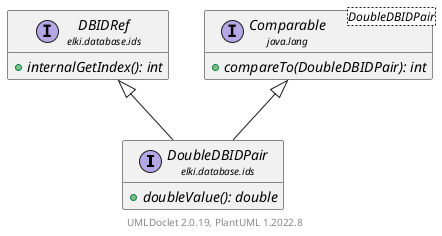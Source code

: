 @startuml
    remove .*\.(Instance|Par|Parameterizer|Factory)$
    set namespaceSeparator none
    hide empty fields
    hide empty methods

    interface "<size:14>DoubleDBIDPair\n<size:10>elki.database.ids" as elki.database.ids.DoubleDBIDPair [[DoubleDBIDPair.html]] {
        {abstract} +doubleValue(): double
    }

    interface "<size:14>DBIDRef\n<size:10>elki.database.ids" as elki.database.ids.DBIDRef [[DBIDRef.html]] {
        {abstract} +internalGetIndex(): int
    }
    interface "<size:14>Comparable\n<size:10>java.lang" as java.lang.Comparable<DoubleDBIDPair> {
        {abstract} +compareTo(DoubleDBIDPair): int
    }

    elki.database.ids.DBIDRef <|-- elki.database.ids.DoubleDBIDPair
    java.lang.Comparable <|-- elki.database.ids.DoubleDBIDPair

    center footer UMLDoclet 2.0.19, PlantUML 1.2022.8
@enduml
